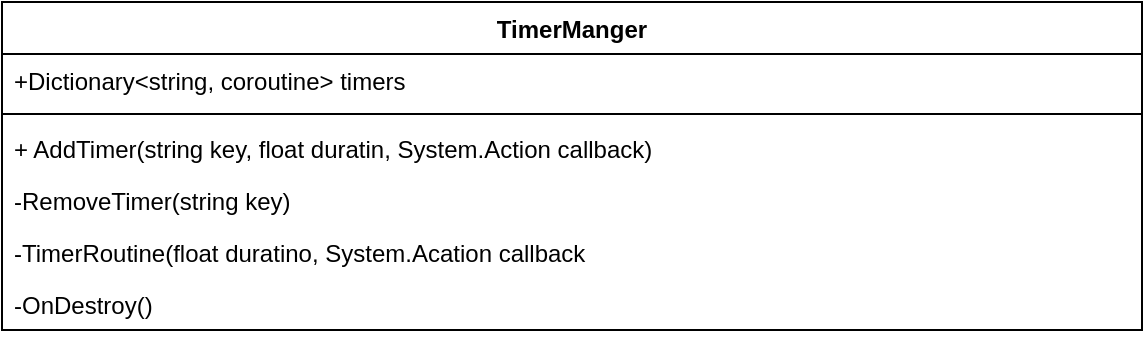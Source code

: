 <mxfile version="26.0.16">
  <diagram id="C5RBs43oDa-KdzZeNtuy" name="Page-1">
    <mxGraphModel dx="1292" dy="746" grid="1" gridSize="10" guides="1" tooltips="1" connect="1" arrows="1" fold="1" page="1" pageScale="1" pageWidth="827" pageHeight="1169" math="0" shadow="0">
      <root>
        <mxCell id="WIyWlLk6GJQsqaUBKTNV-0" />
        <mxCell id="WIyWlLk6GJQsqaUBKTNV-1" parent="WIyWlLk6GJQsqaUBKTNV-0" />
        <mxCell id="2CHv7obPmLuiJBuUNUYe-0" value="TimerManger&lt;div&gt;&lt;br&gt;&lt;/div&gt;" style="swimlane;fontStyle=1;align=center;verticalAlign=top;childLayout=stackLayout;horizontal=1;startSize=26;horizontalStack=0;resizeParent=1;resizeParentMax=0;resizeLast=0;collapsible=1;marginBottom=0;whiteSpace=wrap;html=1;" vertex="1" parent="WIyWlLk6GJQsqaUBKTNV-1">
          <mxGeometry x="200" y="300" width="570" height="164" as="geometry" />
        </mxCell>
        <mxCell id="2CHv7obPmLuiJBuUNUYe-1" value="+Dictionary&amp;lt;string, coroutine&amp;gt; timers" style="text;strokeColor=none;fillColor=none;align=left;verticalAlign=top;spacingLeft=4;spacingRight=4;overflow=hidden;rotatable=0;points=[[0,0.5],[1,0.5]];portConstraint=eastwest;whiteSpace=wrap;html=1;" vertex="1" parent="2CHv7obPmLuiJBuUNUYe-0">
          <mxGeometry y="26" width="570" height="26" as="geometry" />
        </mxCell>
        <mxCell id="2CHv7obPmLuiJBuUNUYe-2" value="" style="line;strokeWidth=1;fillColor=none;align=left;verticalAlign=middle;spacingTop=-1;spacingLeft=3;spacingRight=3;rotatable=0;labelPosition=right;points=[];portConstraint=eastwest;strokeColor=inherit;" vertex="1" parent="2CHv7obPmLuiJBuUNUYe-0">
          <mxGeometry y="52" width="570" height="8" as="geometry" />
        </mxCell>
        <mxCell id="2CHv7obPmLuiJBuUNUYe-3" value="+ AddTimer(string key, float duratin, System.Action callback)" style="text;strokeColor=none;fillColor=none;align=left;verticalAlign=top;spacingLeft=4;spacingRight=4;overflow=hidden;rotatable=0;points=[[0,0.5],[1,0.5]];portConstraint=eastwest;whiteSpace=wrap;html=1;" vertex="1" parent="2CHv7obPmLuiJBuUNUYe-0">
          <mxGeometry y="60" width="570" height="26" as="geometry" />
        </mxCell>
        <mxCell id="2CHv7obPmLuiJBuUNUYe-4" value="-RemoveTimer(string key)" style="text;strokeColor=none;fillColor=none;align=left;verticalAlign=top;spacingLeft=4;spacingRight=4;overflow=hidden;rotatable=0;points=[[0,0.5],[1,0.5]];portConstraint=eastwest;whiteSpace=wrap;html=1;" vertex="1" parent="2CHv7obPmLuiJBuUNUYe-0">
          <mxGeometry y="86" width="570" height="26" as="geometry" />
        </mxCell>
        <mxCell id="2CHv7obPmLuiJBuUNUYe-5" value="-TimerRoutine(float duratino, System.Acation callback" style="text;strokeColor=none;fillColor=none;align=left;verticalAlign=top;spacingLeft=4;spacingRight=4;overflow=hidden;rotatable=0;points=[[0,0.5],[1,0.5]];portConstraint=eastwest;whiteSpace=wrap;html=1;" vertex="1" parent="2CHv7obPmLuiJBuUNUYe-0">
          <mxGeometry y="112" width="570" height="26" as="geometry" />
        </mxCell>
        <mxCell id="2CHv7obPmLuiJBuUNUYe-7" value="-OnDestroy()" style="text;strokeColor=none;fillColor=none;align=left;verticalAlign=top;spacingLeft=4;spacingRight=4;overflow=hidden;rotatable=0;points=[[0,0.5],[1,0.5]];portConstraint=eastwest;whiteSpace=wrap;html=1;" vertex="1" parent="2CHv7obPmLuiJBuUNUYe-0">
          <mxGeometry y="138" width="570" height="26" as="geometry" />
        </mxCell>
      </root>
    </mxGraphModel>
  </diagram>
</mxfile>
